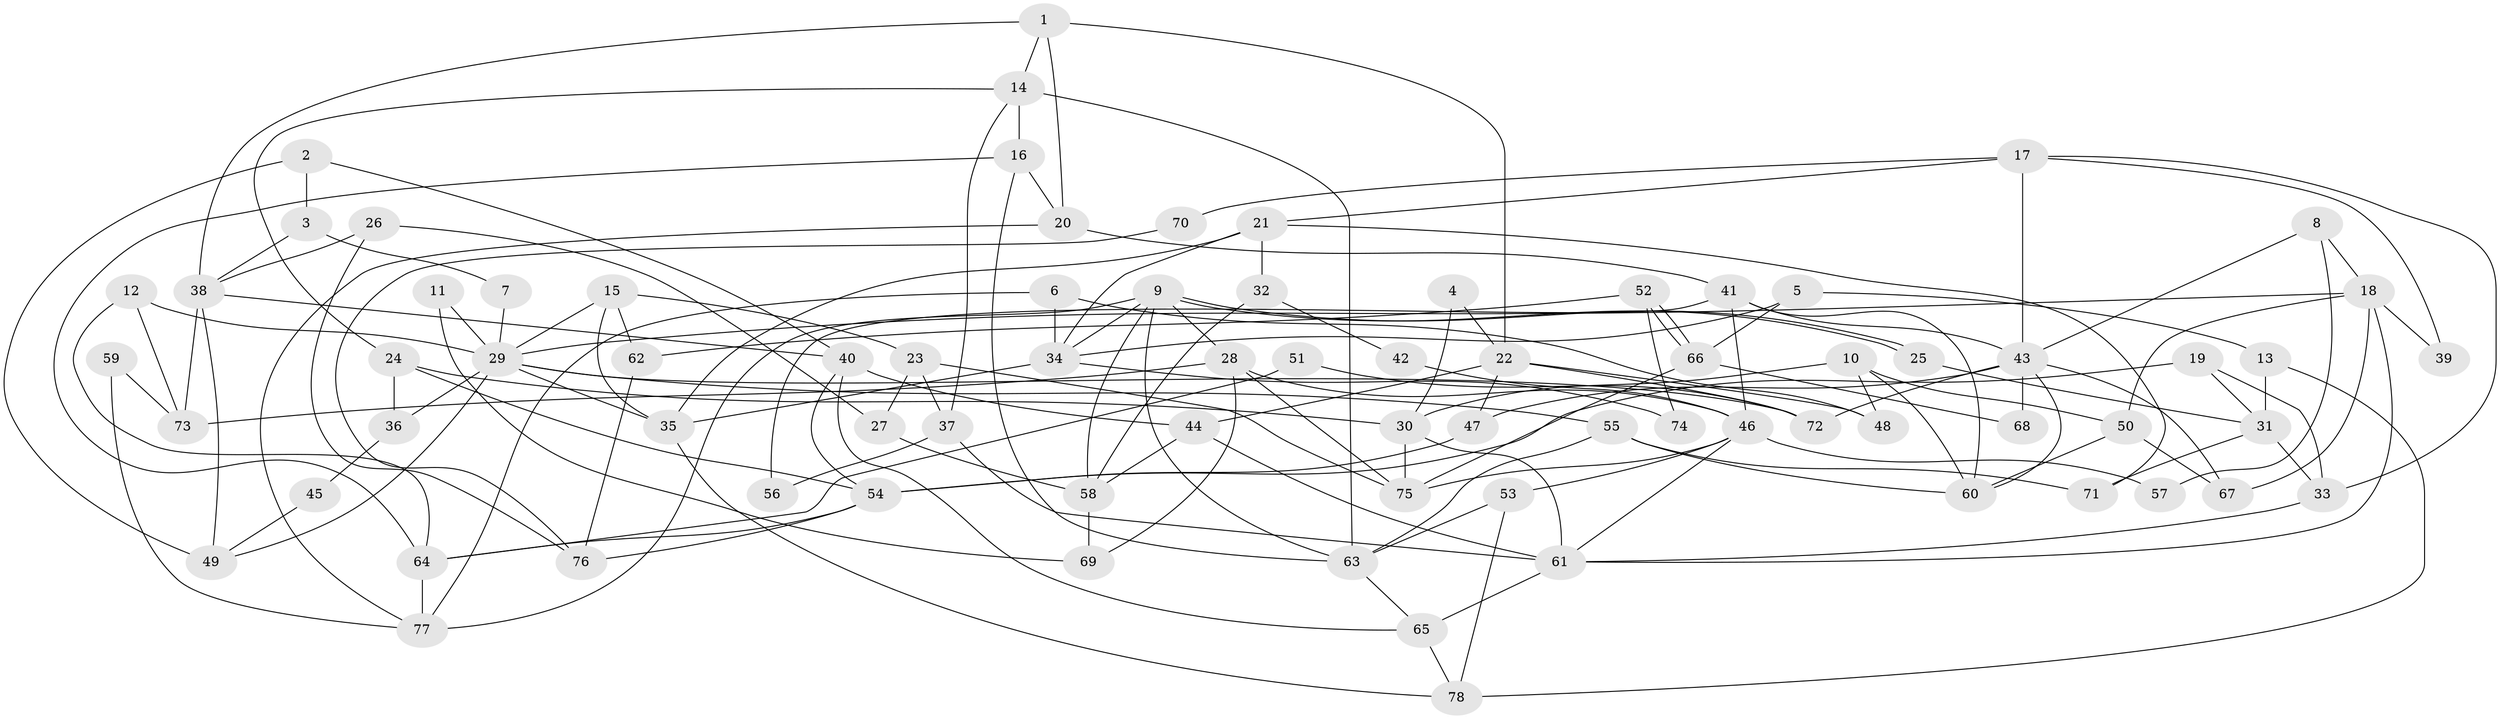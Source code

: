// Generated by graph-tools (version 1.1) at 2025/11/02/27/25 16:11:24]
// undirected, 78 vertices, 156 edges
graph export_dot {
graph [start="1"]
  node [color=gray90,style=filled];
  1;
  2;
  3;
  4;
  5;
  6;
  7;
  8;
  9;
  10;
  11;
  12;
  13;
  14;
  15;
  16;
  17;
  18;
  19;
  20;
  21;
  22;
  23;
  24;
  25;
  26;
  27;
  28;
  29;
  30;
  31;
  32;
  33;
  34;
  35;
  36;
  37;
  38;
  39;
  40;
  41;
  42;
  43;
  44;
  45;
  46;
  47;
  48;
  49;
  50;
  51;
  52;
  53;
  54;
  55;
  56;
  57;
  58;
  59;
  60;
  61;
  62;
  63;
  64;
  65;
  66;
  67;
  68;
  69;
  70;
  71;
  72;
  73;
  74;
  75;
  76;
  77;
  78;
  1 -- 14;
  1 -- 20;
  1 -- 22;
  1 -- 38;
  2 -- 40;
  2 -- 49;
  2 -- 3;
  3 -- 38;
  3 -- 7;
  4 -- 22;
  4 -- 30;
  5 -- 34;
  5 -- 66;
  5 -- 13;
  6 -- 77;
  6 -- 48;
  6 -- 34;
  7 -- 29;
  8 -- 18;
  8 -- 43;
  8 -- 57;
  9 -- 34;
  9 -- 25;
  9 -- 25;
  9 -- 28;
  9 -- 58;
  9 -- 63;
  9 -- 77;
  10 -- 30;
  10 -- 60;
  10 -- 48;
  10 -- 50;
  11 -- 29;
  11 -- 69;
  12 -- 73;
  12 -- 29;
  12 -- 64;
  13 -- 31;
  13 -- 78;
  14 -- 63;
  14 -- 24;
  14 -- 16;
  14 -- 37;
  15 -- 35;
  15 -- 23;
  15 -- 29;
  15 -- 62;
  16 -- 63;
  16 -- 20;
  16 -- 64;
  17 -- 43;
  17 -- 33;
  17 -- 21;
  17 -- 39;
  17 -- 70;
  18 -- 61;
  18 -- 50;
  18 -- 29;
  18 -- 39;
  18 -- 67;
  19 -- 33;
  19 -- 54;
  19 -- 31;
  20 -- 77;
  20 -- 41;
  21 -- 34;
  21 -- 32;
  21 -- 35;
  21 -- 71;
  22 -- 72;
  22 -- 44;
  22 -- 47;
  22 -- 48;
  23 -- 37;
  23 -- 75;
  23 -- 27;
  24 -- 30;
  24 -- 54;
  24 -- 36;
  25 -- 31;
  26 -- 27;
  26 -- 38;
  26 -- 76;
  27 -- 58;
  28 -- 46;
  28 -- 69;
  28 -- 73;
  28 -- 75;
  29 -- 35;
  29 -- 36;
  29 -- 49;
  29 -- 55;
  29 -- 72;
  30 -- 75;
  30 -- 61;
  31 -- 71;
  31 -- 33;
  32 -- 58;
  32 -- 42;
  33 -- 61;
  34 -- 35;
  34 -- 74;
  35 -- 78;
  36 -- 45;
  37 -- 61;
  37 -- 56;
  38 -- 40;
  38 -- 49;
  38 -- 73;
  40 -- 54;
  40 -- 44;
  40 -- 65;
  41 -- 60;
  41 -- 43;
  41 -- 46;
  41 -- 56;
  42 -- 46;
  43 -- 60;
  43 -- 47;
  43 -- 67;
  43 -- 68;
  43 -- 72;
  44 -- 61;
  44 -- 58;
  45 -- 49;
  46 -- 53;
  46 -- 57;
  46 -- 61;
  46 -- 75;
  47 -- 54;
  50 -- 67;
  50 -- 60;
  51 -- 72;
  51 -- 64;
  52 -- 66;
  52 -- 66;
  52 -- 62;
  52 -- 74;
  53 -- 63;
  53 -- 78;
  54 -- 64;
  54 -- 76;
  55 -- 63;
  55 -- 60;
  55 -- 71;
  58 -- 69;
  59 -- 73;
  59 -- 77;
  61 -- 65;
  62 -- 76;
  63 -- 65;
  64 -- 77;
  65 -- 78;
  66 -- 75;
  66 -- 68;
  70 -- 76;
}
